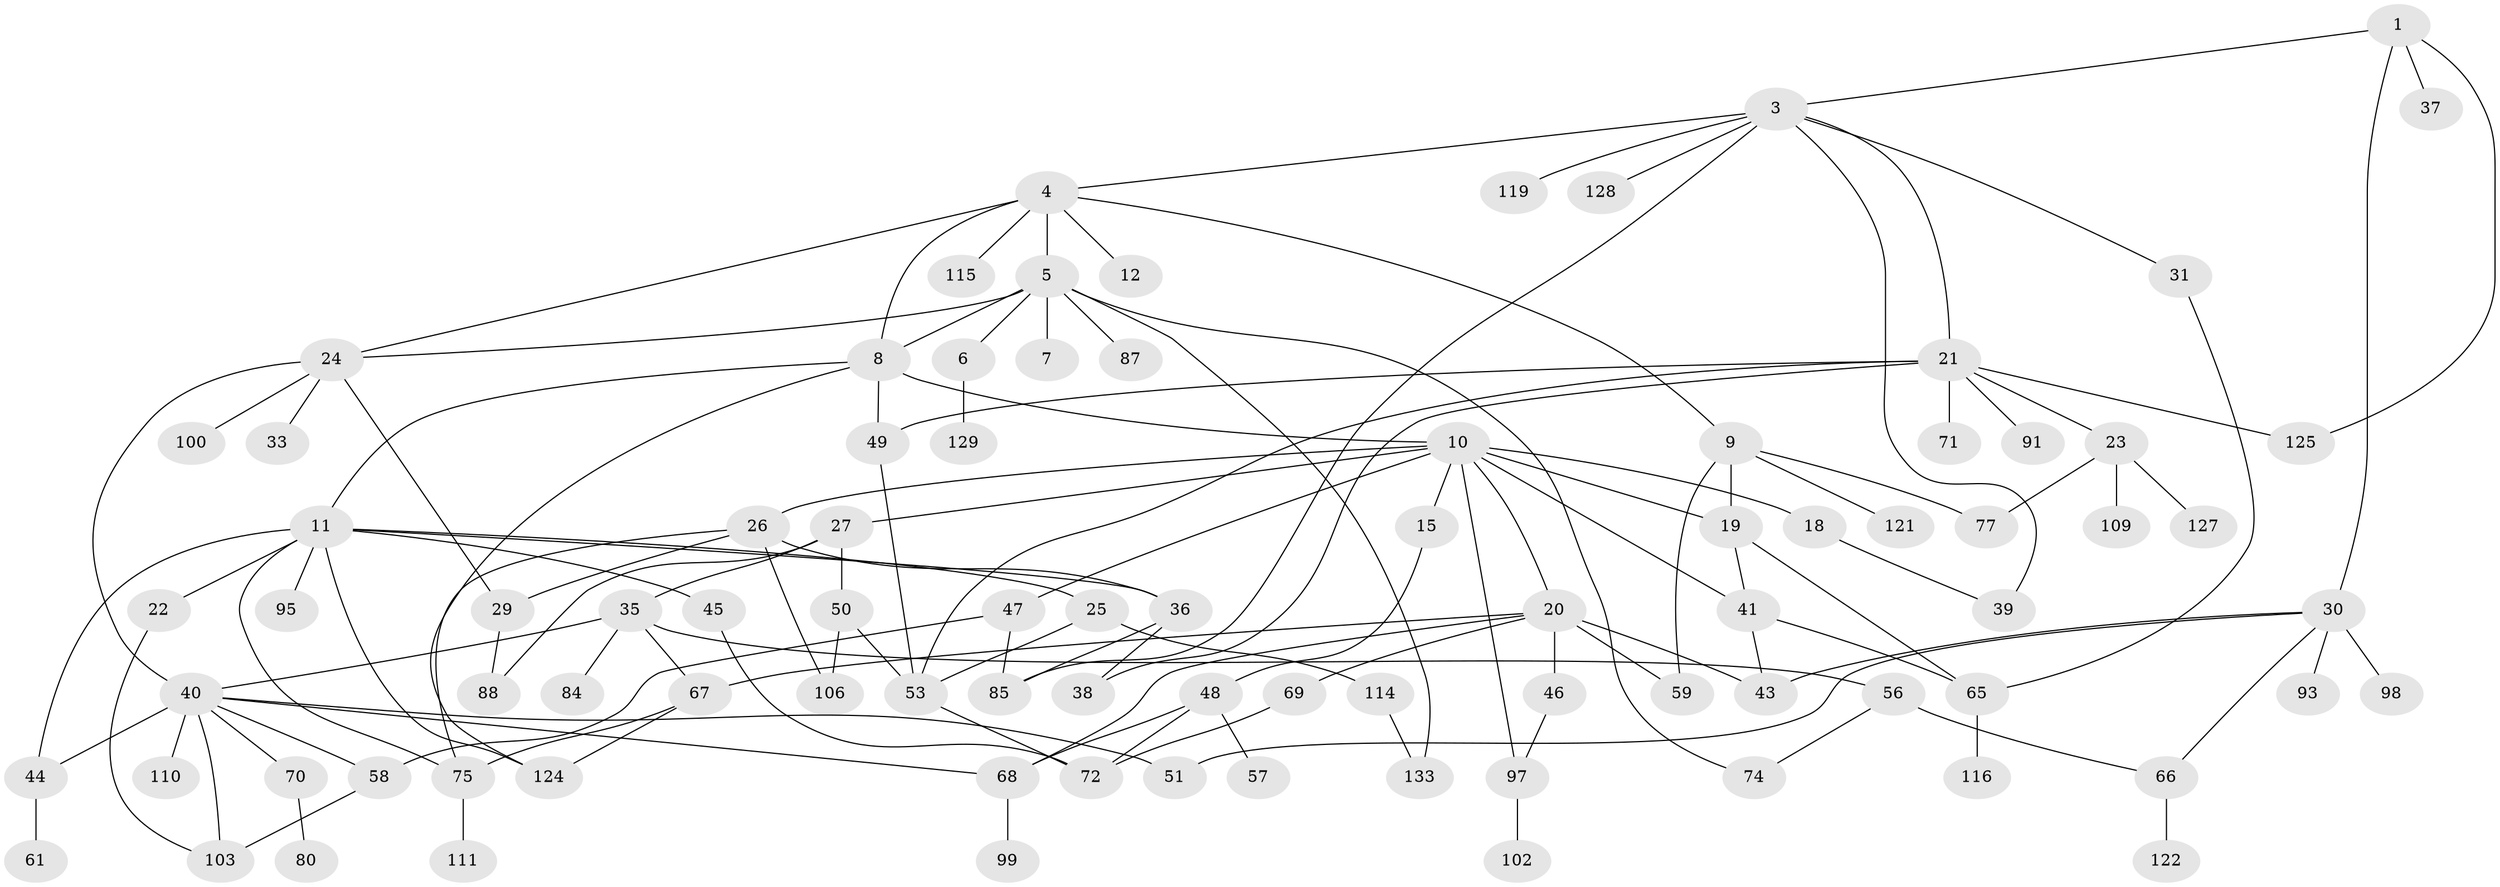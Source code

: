 // Generated by graph-tools (version 1.1) at 2025/51/02/27/25 19:51:40]
// undirected, 89 vertices, 131 edges
graph export_dot {
graph [start="1"]
  node [color=gray90,style=filled];
  1 [super="+2"];
  3 [super="+13"];
  4 [super="+81"];
  5 [super="+17"];
  6;
  7;
  8 [super="+64"];
  9 [super="+34"];
  10 [super="+14"];
  11 [super="+16"];
  12;
  15;
  18;
  19 [super="+104"];
  20 [super="+52"];
  21 [super="+63"];
  22;
  23 [super="+55"];
  24 [super="+90"];
  25 [super="+28"];
  26 [super="+96"];
  27 [super="+83"];
  29 [super="+32"];
  30 [super="+42"];
  31;
  33 [super="+62"];
  35 [super="+86"];
  36;
  37;
  38;
  39 [super="+78"];
  40 [super="+54"];
  41 [super="+73"];
  43 [super="+60"];
  44 [super="+113"];
  45 [super="+105"];
  46;
  47 [super="+126"];
  48 [super="+131"];
  49 [super="+112"];
  50 [super="+123"];
  51;
  53;
  56 [super="+92"];
  57;
  58 [super="+82"];
  59;
  61;
  65 [super="+94"];
  66 [super="+107"];
  67;
  68 [super="+130"];
  69 [super="+76"];
  70 [super="+79"];
  71;
  72 [super="+89"];
  74;
  75 [super="+108"];
  77;
  80;
  84;
  85 [super="+118"];
  87;
  88 [super="+132"];
  91;
  93 [super="+117"];
  95;
  97 [super="+101"];
  98;
  99;
  100;
  102;
  103 [super="+120"];
  106;
  109;
  110;
  111;
  114;
  115;
  116;
  119;
  121;
  122;
  124;
  125;
  127;
  128;
  129;
  133 [super="+134"];
  1 -- 3;
  1 -- 30;
  1 -- 37;
  1 -- 125;
  3 -- 4;
  3 -- 39;
  3 -- 119;
  3 -- 128;
  3 -- 85;
  3 -- 21;
  3 -- 31;
  4 -- 5;
  4 -- 8;
  4 -- 9;
  4 -- 12;
  4 -- 24;
  4 -- 115;
  5 -- 6;
  5 -- 7;
  5 -- 8;
  5 -- 133;
  5 -- 87;
  5 -- 24;
  5 -- 74;
  6 -- 129;
  8 -- 10;
  8 -- 11;
  8 -- 49;
  8 -- 124;
  9 -- 59;
  9 -- 77;
  9 -- 121;
  9 -- 19;
  10 -- 15;
  10 -- 19;
  10 -- 20;
  10 -- 26;
  10 -- 97;
  10 -- 18;
  10 -- 41;
  10 -- 27;
  10 -- 47;
  11 -- 22;
  11 -- 75;
  11 -- 95;
  11 -- 124;
  11 -- 36;
  11 -- 25;
  11 -- 44;
  11 -- 45;
  15 -- 48;
  18 -- 39;
  19 -- 65;
  19 -- 41;
  20 -- 43;
  20 -- 46;
  20 -- 67;
  20 -- 59;
  20 -- 69;
  20 -- 68;
  21 -- 23;
  21 -- 38;
  21 -- 71;
  21 -- 91;
  21 -- 49;
  21 -- 125;
  21 -- 53;
  22 -- 103;
  23 -- 77;
  23 -- 127;
  23 -- 109;
  24 -- 33;
  24 -- 100;
  24 -- 40;
  24 -- 29;
  25 -- 114;
  25 -- 53;
  26 -- 29;
  26 -- 106;
  26 -- 75;
  26 -- 36;
  27 -- 35;
  27 -- 50;
  27 -- 88;
  29 -- 88;
  30 -- 98;
  30 -- 51;
  30 -- 93;
  30 -- 43;
  30 -- 66;
  31 -- 65;
  35 -- 40;
  35 -- 56;
  35 -- 84;
  35 -- 67;
  36 -- 38;
  36 -- 85;
  40 -- 103;
  40 -- 51;
  40 -- 68;
  40 -- 70;
  40 -- 58;
  40 -- 110;
  40 -- 44;
  41 -- 43;
  41 -- 65;
  44 -- 61;
  45 -- 72;
  46 -- 97;
  47 -- 58;
  47 -- 85;
  48 -- 57;
  48 -- 68;
  48 -- 72;
  49 -- 53;
  50 -- 53;
  50 -- 106;
  53 -- 72;
  56 -- 66;
  56 -- 74;
  58 -- 103;
  65 -- 116;
  66 -- 122;
  67 -- 124;
  67 -- 75;
  68 -- 99;
  69 -- 72;
  70 -- 80;
  75 -- 111;
  97 -- 102;
  114 -- 133;
}

